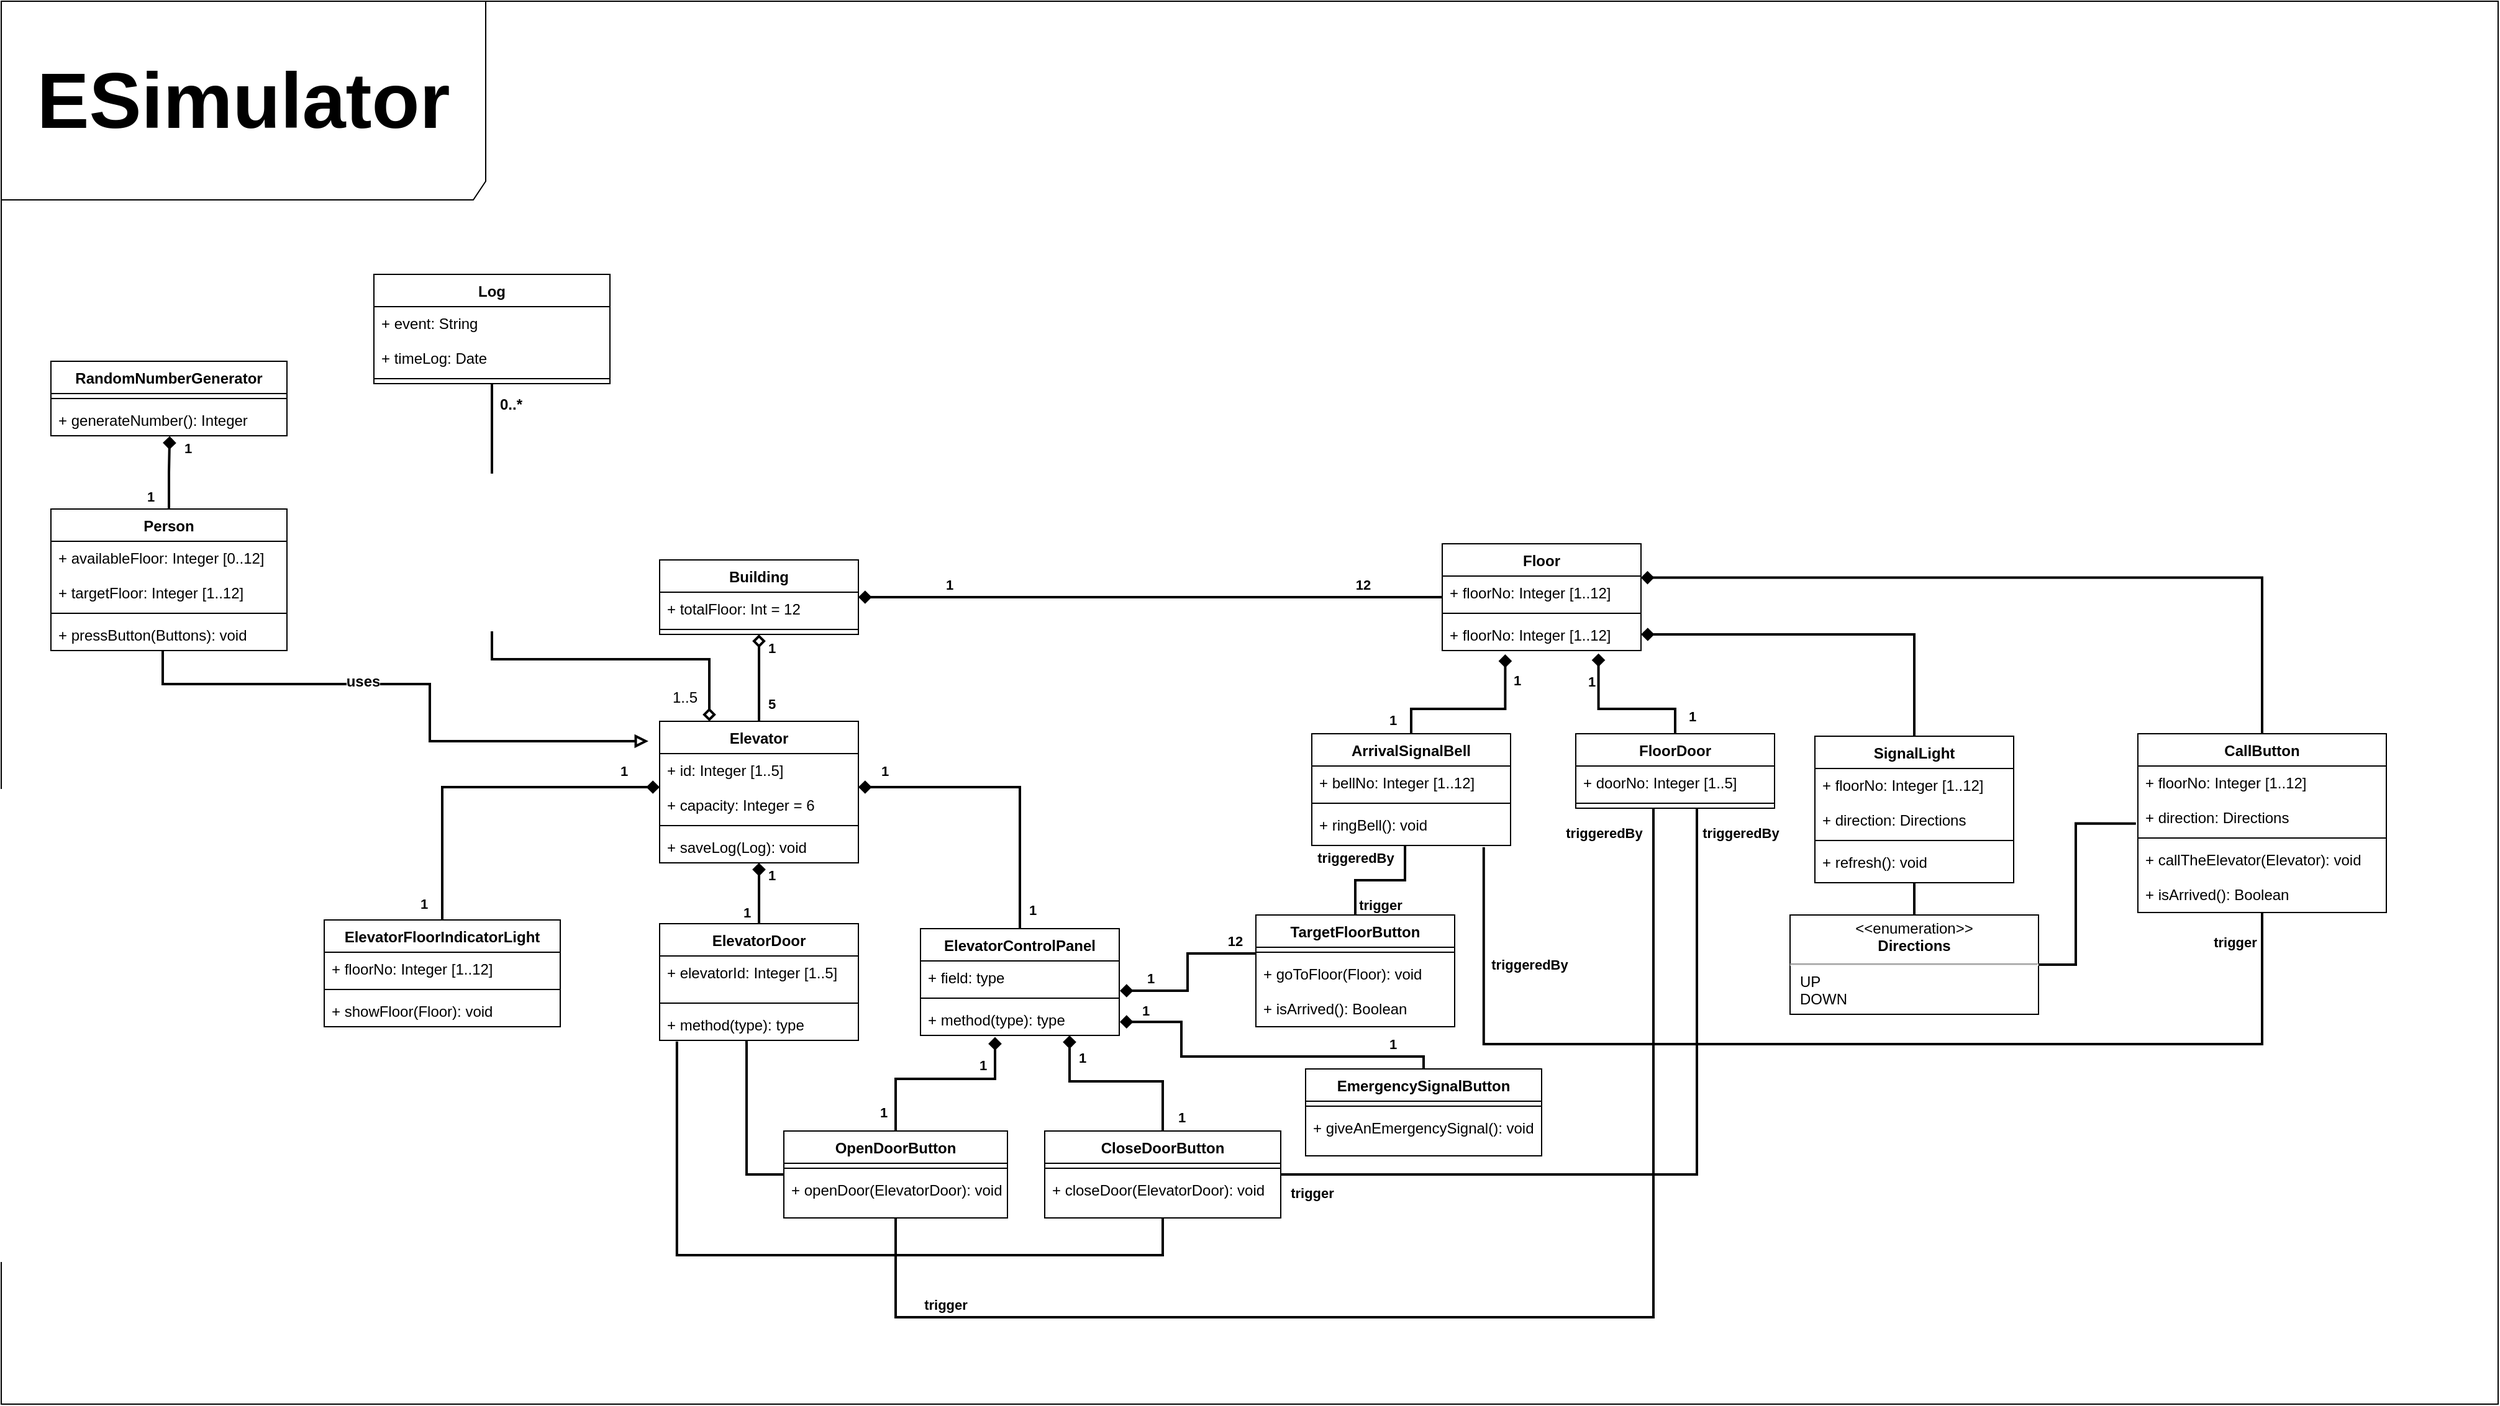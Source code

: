 <mxfile version="14.7.6" type="device"><diagram id="Pp1e8Y-KE7WHELLfjrWT" name="Page-1"><mxGraphModel dx="4062" dy="2190" grid="1" gridSize="10" guides="1" tooltips="1" connect="1" arrows="1" fold="1" page="1" pageScale="1" pageWidth="1169" pageHeight="827" math="0" shadow="0"><root><mxCell id="0"/><mxCell id="1" parent="0"/><mxCell id="c_FdvwQVjgqa4oa_PtlZ-136" value="&lt;font size=&quot;1&quot;&gt;&lt;b style=&quot;font-size: 63px&quot;&gt;ESimulator&lt;/b&gt;&lt;/font&gt;" style="shape=umlFrame;whiteSpace=wrap;html=1;width=390;height=160;" vertex="1" parent="1"><mxGeometry x="-160" y="-290" width="2010" height="1130" as="geometry"/></mxCell><mxCell id="c_FdvwQVjgqa4oa_PtlZ-9" value="Building" style="swimlane;fontStyle=1;align=center;verticalAlign=top;childLayout=stackLayout;horizontal=1;startSize=26;horizontalStack=0;resizeParent=1;resizeParentMax=0;resizeLast=0;collapsible=1;marginBottom=0;" vertex="1" parent="1"><mxGeometry x="370" y="160" width="160" height="60" as="geometry"/></mxCell><mxCell id="c_FdvwQVjgqa4oa_PtlZ-10" value="+ totalFloor: Int = 12" style="text;strokeColor=none;fillColor=none;align=left;verticalAlign=top;spacingLeft=4;spacingRight=4;overflow=hidden;rotatable=0;points=[[0,0.5],[1,0.5]];portConstraint=eastwest;" vertex="1" parent="c_FdvwQVjgqa4oa_PtlZ-9"><mxGeometry y="26" width="160" height="26" as="geometry"/></mxCell><mxCell id="c_FdvwQVjgqa4oa_PtlZ-11" value="" style="line;strokeWidth=1;fillColor=none;align=left;verticalAlign=middle;spacingTop=-1;spacingLeft=3;spacingRight=3;rotatable=0;labelPosition=right;points=[];portConstraint=eastwest;" vertex="1" parent="c_FdvwQVjgqa4oa_PtlZ-9"><mxGeometry y="52" width="160" height="8" as="geometry"/></mxCell><mxCell id="c_FdvwQVjgqa4oa_PtlZ-17" style="edgeStyle=orthogonalEdgeStyle;rounded=0;orthogonalLoop=1;jettySize=auto;html=1;entryX=0.5;entryY=1;entryDx=0;entryDy=0;endArrow=diamond;endFill=0;strokeWidth=2;" edge="1" parent="1" source="c_FdvwQVjgqa4oa_PtlZ-13" target="c_FdvwQVjgqa4oa_PtlZ-9"><mxGeometry relative="1" as="geometry"/></mxCell><mxCell id="c_FdvwQVjgqa4oa_PtlZ-18" value="&lt;b&gt;1&lt;/b&gt;" style="edgeLabel;html=1;align=center;verticalAlign=middle;resizable=0;points=[];" vertex="1" connectable="0" parent="c_FdvwQVjgqa4oa_PtlZ-17"><mxGeometry x="0.698" relative="1" as="geometry"><mxPoint x="10" as="offset"/></mxGeometry></mxCell><mxCell id="c_FdvwQVjgqa4oa_PtlZ-19" value="&lt;b&gt;5&lt;/b&gt;" style="edgeLabel;html=1;align=center;verticalAlign=middle;resizable=0;points=[];" vertex="1" connectable="0" parent="c_FdvwQVjgqa4oa_PtlZ-17"><mxGeometry x="-0.603" relative="1" as="geometry"><mxPoint x="10" as="offset"/></mxGeometry></mxCell><mxCell id="c_FdvwQVjgqa4oa_PtlZ-13" value="Elevator" style="swimlane;fontStyle=1;align=center;verticalAlign=top;childLayout=stackLayout;horizontal=1;startSize=26;horizontalStack=0;resizeParent=1;resizeParentMax=0;resizeLast=0;collapsible=1;marginBottom=0;" vertex="1" parent="1"><mxGeometry x="370" y="290" width="160" height="114" as="geometry"/></mxCell><mxCell id="c_FdvwQVjgqa4oa_PtlZ-14" value="+ id: Integer [1..5]&#10;&#10;+ capacity: Integer = 6" style="text;strokeColor=none;fillColor=none;align=left;verticalAlign=top;spacingLeft=4;spacingRight=4;overflow=hidden;rotatable=0;points=[[0,0.5],[1,0.5]];portConstraint=eastwest;" vertex="1" parent="c_FdvwQVjgqa4oa_PtlZ-13"><mxGeometry y="26" width="160" height="54" as="geometry"/></mxCell><mxCell id="c_FdvwQVjgqa4oa_PtlZ-15" value="" style="line;strokeWidth=1;fillColor=none;align=left;verticalAlign=middle;spacingTop=-1;spacingLeft=3;spacingRight=3;rotatable=0;labelPosition=right;points=[];portConstraint=eastwest;" vertex="1" parent="c_FdvwQVjgqa4oa_PtlZ-13"><mxGeometry y="80" width="160" height="8" as="geometry"/></mxCell><mxCell id="c_FdvwQVjgqa4oa_PtlZ-16" value="+ saveLog(Log): void" style="text;strokeColor=none;fillColor=none;align=left;verticalAlign=top;spacingLeft=4;spacingRight=4;overflow=hidden;rotatable=0;points=[[0,0.5],[1,0.5]];portConstraint=eastwest;" vertex="1" parent="c_FdvwQVjgqa4oa_PtlZ-13"><mxGeometry y="88" width="160" height="26" as="geometry"/></mxCell><mxCell id="c_FdvwQVjgqa4oa_PtlZ-56" style="edgeStyle=orthogonalEdgeStyle;rounded=0;orthogonalLoop=1;jettySize=auto;html=1;entryX=0;entryY=0.5;entryDx=0;entryDy=0;endArrow=diamond;endFill=1;strokeWidth=2;" edge="1" parent="1" source="c_FdvwQVjgqa4oa_PtlZ-20" target="c_FdvwQVjgqa4oa_PtlZ-14"><mxGeometry relative="1" as="geometry"/></mxCell><mxCell id="c_FdvwQVjgqa4oa_PtlZ-65" value="&lt;b&gt;1&lt;/b&gt;" style="edgeLabel;html=1;align=center;verticalAlign=middle;resizable=0;points=[];" vertex="1" connectable="0" parent="c_FdvwQVjgqa4oa_PtlZ-56"><mxGeometry x="0.793" y="-1" relative="1" as="geometry"><mxPoint y="-14" as="offset"/></mxGeometry></mxCell><mxCell id="c_FdvwQVjgqa4oa_PtlZ-69" value="&lt;b&gt;1&lt;/b&gt;" style="edgeLabel;html=1;align=center;verticalAlign=middle;resizable=0;points=[];" vertex="1" connectable="0" parent="c_FdvwQVjgqa4oa_PtlZ-56"><mxGeometry x="-0.907" y="1" relative="1" as="geometry"><mxPoint x="-14" as="offset"/></mxGeometry></mxCell><mxCell id="c_FdvwQVjgqa4oa_PtlZ-20" value="ElevatorFloorIndicatorLight" style="swimlane;fontStyle=1;align=center;verticalAlign=top;childLayout=stackLayout;horizontal=1;startSize=26;horizontalStack=0;resizeParent=1;resizeParentMax=0;resizeLast=0;collapsible=1;marginBottom=0;" vertex="1" parent="1"><mxGeometry x="100" y="450" width="190" height="86" as="geometry"/></mxCell><mxCell id="c_FdvwQVjgqa4oa_PtlZ-21" value="+ floorNo: Integer [1..12]" style="text;strokeColor=none;fillColor=none;align=left;verticalAlign=top;spacingLeft=4;spacingRight=4;overflow=hidden;rotatable=0;points=[[0,0.5],[1,0.5]];portConstraint=eastwest;" vertex="1" parent="c_FdvwQVjgqa4oa_PtlZ-20"><mxGeometry y="26" width="190" height="26" as="geometry"/></mxCell><mxCell id="c_FdvwQVjgqa4oa_PtlZ-22" value="" style="line;strokeWidth=1;fillColor=none;align=left;verticalAlign=middle;spacingTop=-1;spacingLeft=3;spacingRight=3;rotatable=0;labelPosition=right;points=[];portConstraint=eastwest;" vertex="1" parent="c_FdvwQVjgqa4oa_PtlZ-20"><mxGeometry y="52" width="190" height="8" as="geometry"/></mxCell><mxCell id="c_FdvwQVjgqa4oa_PtlZ-23" value="+ showFloor(Floor): void" style="text;strokeColor=none;fillColor=none;align=left;verticalAlign=top;spacingLeft=4;spacingRight=4;overflow=hidden;rotatable=0;points=[[0,0.5],[1,0.5]];portConstraint=eastwest;" vertex="1" parent="c_FdvwQVjgqa4oa_PtlZ-20"><mxGeometry y="60" width="190" height="26" as="geometry"/></mxCell><mxCell id="c_FdvwQVjgqa4oa_PtlZ-54" style="edgeStyle=orthogonalEdgeStyle;rounded=0;orthogonalLoop=1;jettySize=auto;html=1;entryX=0.5;entryY=1;entryDx=0;entryDy=0;endArrow=diamond;endFill=1;strokeWidth=2;" edge="1" parent="1" source="c_FdvwQVjgqa4oa_PtlZ-24" target="c_FdvwQVjgqa4oa_PtlZ-13"><mxGeometry relative="1" as="geometry"/></mxCell><mxCell id="c_FdvwQVjgqa4oa_PtlZ-66" value="&lt;b&gt;1&lt;/b&gt;" style="edgeLabel;html=1;align=center;verticalAlign=middle;resizable=0;points=[];" vertex="1" connectable="0" parent="c_FdvwQVjgqa4oa_PtlZ-54"><mxGeometry x="0.24" y="1" relative="1" as="geometry"><mxPoint x="11" y="-9" as="offset"/></mxGeometry></mxCell><mxCell id="c_FdvwQVjgqa4oa_PtlZ-68" value="&lt;b&gt;1&lt;/b&gt;" style="edgeLabel;html=1;align=center;verticalAlign=middle;resizable=0;points=[];" vertex="1" connectable="0" parent="c_FdvwQVjgqa4oa_PtlZ-54"><mxGeometry x="-0.635" y="1" relative="1" as="geometry"><mxPoint x="-9" as="offset"/></mxGeometry></mxCell><mxCell id="c_FdvwQVjgqa4oa_PtlZ-24" value="ElevatorDoor" style="swimlane;fontStyle=1;align=center;verticalAlign=top;childLayout=stackLayout;horizontal=1;startSize=26;horizontalStack=0;resizeParent=1;resizeParentMax=0;resizeLast=0;collapsible=1;marginBottom=0;" vertex="1" parent="1"><mxGeometry x="370" y="453" width="160" height="94" as="geometry"/></mxCell><mxCell id="c_FdvwQVjgqa4oa_PtlZ-25" value="+ elevatorId: Integer [1..5]" style="text;strokeColor=none;fillColor=none;align=left;verticalAlign=top;spacingLeft=4;spacingRight=4;overflow=hidden;rotatable=0;points=[[0,0.5],[1,0.5]];portConstraint=eastwest;" vertex="1" parent="c_FdvwQVjgqa4oa_PtlZ-24"><mxGeometry y="26" width="160" height="34" as="geometry"/></mxCell><mxCell id="c_FdvwQVjgqa4oa_PtlZ-26" value="" style="line;strokeWidth=1;fillColor=none;align=left;verticalAlign=middle;spacingTop=-1;spacingLeft=3;spacingRight=3;rotatable=0;labelPosition=right;points=[];portConstraint=eastwest;" vertex="1" parent="c_FdvwQVjgqa4oa_PtlZ-24"><mxGeometry y="60" width="160" height="8" as="geometry"/></mxCell><mxCell id="c_FdvwQVjgqa4oa_PtlZ-27" value="+ method(type): type" style="text;strokeColor=none;fillColor=none;align=left;verticalAlign=top;spacingLeft=4;spacingRight=4;overflow=hidden;rotatable=0;points=[[0,0.5],[1,0.5]];portConstraint=eastwest;" vertex="1" parent="c_FdvwQVjgqa4oa_PtlZ-24"><mxGeometry y="68" width="160" height="26" as="geometry"/></mxCell><mxCell id="c_FdvwQVjgqa4oa_PtlZ-55" style="edgeStyle=orthogonalEdgeStyle;rounded=0;orthogonalLoop=1;jettySize=auto;html=1;entryX=1;entryY=0.5;entryDx=0;entryDy=0;endArrow=diamond;endFill=1;strokeWidth=2;" edge="1" parent="1" source="c_FdvwQVjgqa4oa_PtlZ-28" target="c_FdvwQVjgqa4oa_PtlZ-14"><mxGeometry relative="1" as="geometry"/></mxCell><mxCell id="c_FdvwQVjgqa4oa_PtlZ-64" value="&lt;b&gt;1&lt;/b&gt;" style="edgeLabel;html=1;align=center;verticalAlign=middle;resizable=0;points=[];" vertex="1" connectable="0" parent="c_FdvwQVjgqa4oa_PtlZ-55"><mxGeometry x="0.759" y="-1" relative="1" as="geometry"><mxPoint x="-9" y="-12" as="offset"/></mxGeometry></mxCell><mxCell id="c_FdvwQVjgqa4oa_PtlZ-67" value="&lt;b&gt;1&lt;/b&gt;" style="edgeLabel;html=1;align=center;verticalAlign=middle;resizable=0;points=[];" vertex="1" connectable="0" parent="c_FdvwQVjgqa4oa_PtlZ-55"><mxGeometry x="-0.876" y="-2" relative="1" as="geometry"><mxPoint x="8" as="offset"/></mxGeometry></mxCell><mxCell id="c_FdvwQVjgqa4oa_PtlZ-28" value="ElevatorControlPanel" style="swimlane;fontStyle=1;align=center;verticalAlign=top;childLayout=stackLayout;horizontal=1;startSize=26;horizontalStack=0;resizeParent=1;resizeParentMax=0;resizeLast=0;collapsible=1;marginBottom=0;" vertex="1" parent="1"><mxGeometry x="580" y="457" width="160" height="86" as="geometry"/></mxCell><mxCell id="c_FdvwQVjgqa4oa_PtlZ-29" value="+ field: type" style="text;strokeColor=none;fillColor=none;align=left;verticalAlign=top;spacingLeft=4;spacingRight=4;overflow=hidden;rotatable=0;points=[[0,0.5],[1,0.5]];portConstraint=eastwest;" vertex="1" parent="c_FdvwQVjgqa4oa_PtlZ-28"><mxGeometry y="26" width="160" height="26" as="geometry"/></mxCell><mxCell id="c_FdvwQVjgqa4oa_PtlZ-30" value="" style="line;strokeWidth=1;fillColor=none;align=left;verticalAlign=middle;spacingTop=-1;spacingLeft=3;spacingRight=3;rotatable=0;labelPosition=right;points=[];portConstraint=eastwest;" vertex="1" parent="c_FdvwQVjgqa4oa_PtlZ-28"><mxGeometry y="52" width="160" height="8" as="geometry"/></mxCell><mxCell id="c_FdvwQVjgqa4oa_PtlZ-31" value="+ method(type): type" style="text;strokeColor=none;fillColor=none;align=left;verticalAlign=top;spacingLeft=4;spacingRight=4;overflow=hidden;rotatable=0;points=[[0,0.5],[1,0.5]];portConstraint=eastwest;" vertex="1" parent="c_FdvwQVjgqa4oa_PtlZ-28"><mxGeometry y="60" width="160" height="26" as="geometry"/></mxCell><mxCell id="c_FdvwQVjgqa4oa_PtlZ-36" style="edgeStyle=orthogonalEdgeStyle;rounded=0;orthogonalLoop=1;jettySize=auto;html=1;entryX=1.003;entryY=0.924;entryDx=0;entryDy=0;entryPerimeter=0;endArrow=diamond;endFill=1;strokeWidth=2;exitX=-0.001;exitY=0.62;exitDx=0;exitDy=0;exitPerimeter=0;" edge="1" parent="1" source="c_FdvwQVjgqa4oa_PtlZ-34" target="c_FdvwQVjgqa4oa_PtlZ-29"><mxGeometry relative="1" as="geometry"/></mxCell><mxCell id="c_FdvwQVjgqa4oa_PtlZ-37" value="&lt;span&gt;1&lt;/span&gt;" style="edgeLabel;html=1;align=center;verticalAlign=middle;resizable=0;points=[];fontStyle=1" vertex="1" connectable="0" parent="c_FdvwQVjgqa4oa_PtlZ-36"><mxGeometry x="0.635" y="-1" relative="1" as="geometry"><mxPoint x="-1" y="-9" as="offset"/></mxGeometry></mxCell><mxCell id="c_FdvwQVjgqa4oa_PtlZ-38" value="12" style="edgeLabel;html=1;align=center;verticalAlign=middle;resizable=0;points=[];fontStyle=1" vertex="1" connectable="0" parent="c_FdvwQVjgqa4oa_PtlZ-36"><mxGeometry x="-0.602" relative="1" as="geometry"><mxPoint x="10" y="-10" as="offset"/></mxGeometry></mxCell><mxCell id="c_FdvwQVjgqa4oa_PtlZ-102" style="edgeStyle=orthogonalEdgeStyle;rounded=0;orthogonalLoop=1;jettySize=auto;html=1;entryX=0.469;entryY=1.012;entryDx=0;entryDy=0;entryPerimeter=0;endArrow=none;endFill=0;strokeWidth=2;" edge="1" parent="1" source="c_FdvwQVjgqa4oa_PtlZ-32" target="c_FdvwQVjgqa4oa_PtlZ-82"><mxGeometry relative="1" as="geometry"><Array as="points"><mxPoint x="930" y="418"/><mxPoint x="970" y="418"/></Array></mxGeometry></mxCell><mxCell id="c_FdvwQVjgqa4oa_PtlZ-103" value="&lt;b&gt;trigger&lt;/b&gt;" style="edgeLabel;html=1;align=center;verticalAlign=middle;resizable=0;points=[];" vertex="1" connectable="0" parent="c_FdvwQVjgqa4oa_PtlZ-102"><mxGeometry x="-0.82" y="1" relative="1" as="geometry"><mxPoint x="21" as="offset"/></mxGeometry></mxCell><mxCell id="c_FdvwQVjgqa4oa_PtlZ-104" value="&lt;b&gt;triggeredBy&lt;/b&gt;" style="edgeLabel;html=1;align=center;verticalAlign=middle;resizable=0;points=[];" vertex="1" connectable="0" parent="c_FdvwQVjgqa4oa_PtlZ-102"><mxGeometry x="0.671" relative="1" as="geometry"><mxPoint x="-40" y="-6" as="offset"/></mxGeometry></mxCell><mxCell id="c_FdvwQVjgqa4oa_PtlZ-32" value="TargetFloorButton" style="swimlane;fontStyle=1;align=center;verticalAlign=top;childLayout=stackLayout;horizontal=1;startSize=26;horizontalStack=0;resizeParent=1;resizeParentMax=0;resizeLast=0;collapsible=1;marginBottom=0;" vertex="1" parent="1"><mxGeometry x="850" y="446" width="160" height="90" as="geometry"/></mxCell><mxCell id="c_FdvwQVjgqa4oa_PtlZ-34" value="" style="line;strokeWidth=1;fillColor=none;align=left;verticalAlign=middle;spacingTop=-1;spacingLeft=3;spacingRight=3;rotatable=0;labelPosition=right;points=[];portConstraint=eastwest;" vertex="1" parent="c_FdvwQVjgqa4oa_PtlZ-32"><mxGeometry y="26" width="160" height="8" as="geometry"/></mxCell><mxCell id="c_FdvwQVjgqa4oa_PtlZ-35" value="+ goToFloor(Floor): void&#10;&#10;+ isArrived(): Boolean" style="text;strokeColor=none;fillColor=none;align=left;verticalAlign=top;spacingLeft=4;spacingRight=4;overflow=hidden;rotatable=0;points=[[0,0.5],[1,0.5]];portConstraint=eastwest;" vertex="1" parent="c_FdvwQVjgqa4oa_PtlZ-32"><mxGeometry y="34" width="160" height="56" as="geometry"/></mxCell><mxCell id="c_FdvwQVjgqa4oa_PtlZ-42" style="edgeStyle=orthogonalEdgeStyle;rounded=0;orthogonalLoop=1;jettySize=auto;html=1;entryX=1;entryY=0.154;entryDx=0;entryDy=0;entryPerimeter=0;endArrow=diamond;endFill=1;strokeWidth=2;" edge="1" parent="1" source="c_FdvwQVjgqa4oa_PtlZ-39" target="c_FdvwQVjgqa4oa_PtlZ-10"><mxGeometry relative="1" as="geometry"/></mxCell><mxCell id="c_FdvwQVjgqa4oa_PtlZ-43" value="&lt;b&gt;1&lt;/b&gt;" style="edgeLabel;html=1;align=center;verticalAlign=middle;resizable=0;points=[];" vertex="1" connectable="0" parent="c_FdvwQVjgqa4oa_PtlZ-42"><mxGeometry x="0.691" relative="1" as="geometry"><mxPoint y="-10" as="offset"/></mxGeometry></mxCell><mxCell id="c_FdvwQVjgqa4oa_PtlZ-44" value="&lt;b&gt;12&lt;/b&gt;" style="edgeLabel;html=1;align=center;verticalAlign=middle;resizable=0;points=[];" vertex="1" connectable="0" parent="c_FdvwQVjgqa4oa_PtlZ-42"><mxGeometry x="-0.727" relative="1" as="geometry"><mxPoint y="-10" as="offset"/></mxGeometry></mxCell><mxCell id="c_FdvwQVjgqa4oa_PtlZ-39" value="Floor" style="swimlane;fontStyle=1;align=center;verticalAlign=top;childLayout=stackLayout;horizontal=1;startSize=26;horizontalStack=0;resizeParent=1;resizeParentMax=0;resizeLast=0;collapsible=1;marginBottom=0;" vertex="1" parent="1"><mxGeometry x="1000" y="147" width="160" height="86" as="geometry"/></mxCell><mxCell id="c_FdvwQVjgqa4oa_PtlZ-40" value="+ floorNo: Integer [1..12]" style="text;strokeColor=none;fillColor=none;align=left;verticalAlign=top;spacingLeft=4;spacingRight=4;overflow=hidden;rotatable=0;points=[[0,0.5],[1,0.5]];portConstraint=eastwest;" vertex="1" parent="c_FdvwQVjgqa4oa_PtlZ-39"><mxGeometry y="26" width="160" height="26" as="geometry"/></mxCell><mxCell id="c_FdvwQVjgqa4oa_PtlZ-41" value="" style="line;strokeWidth=1;fillColor=none;align=left;verticalAlign=middle;spacingTop=-1;spacingLeft=3;spacingRight=3;rotatable=0;labelPosition=right;points=[];portConstraint=eastwest;" vertex="1" parent="c_FdvwQVjgqa4oa_PtlZ-39"><mxGeometry y="52" width="160" height="8" as="geometry"/></mxCell><mxCell id="c_FdvwQVjgqa4oa_PtlZ-88" value="+ floorNo: Integer [1..12]" style="text;strokeColor=none;fillColor=none;align=left;verticalAlign=top;spacingLeft=4;spacingRight=4;overflow=hidden;rotatable=0;points=[[0,0.5],[1,0.5]];portConstraint=eastwest;" vertex="1" parent="c_FdvwQVjgqa4oa_PtlZ-39"><mxGeometry y="60" width="160" height="26" as="geometry"/></mxCell><mxCell id="c_FdvwQVjgqa4oa_PtlZ-53" style="edgeStyle=orthogonalEdgeStyle;rounded=0;orthogonalLoop=1;jettySize=auto;html=1;entryX=0.377;entryY=1.051;entryDx=0;entryDy=0;entryPerimeter=0;endArrow=diamond;endFill=1;strokeWidth=2;" edge="1" parent="1" source="c_FdvwQVjgqa4oa_PtlZ-45" target="c_FdvwQVjgqa4oa_PtlZ-31"><mxGeometry relative="1" as="geometry"><Array as="points"><mxPoint x="560" y="578"/><mxPoint x="640" y="578"/><mxPoint x="640" y="544"/></Array></mxGeometry></mxCell><mxCell id="c_FdvwQVjgqa4oa_PtlZ-61" value="&lt;b&gt;1&lt;/b&gt;" style="edgeLabel;html=1;align=center;verticalAlign=middle;resizable=0;points=[];" vertex="1" connectable="0" parent="c_FdvwQVjgqa4oa_PtlZ-53"><mxGeometry x="0.703" relative="1" as="geometry"><mxPoint x="-10" as="offset"/></mxGeometry></mxCell><mxCell id="c_FdvwQVjgqa4oa_PtlZ-62" value="&lt;b&gt;1&lt;/b&gt;" style="edgeLabel;html=1;align=center;verticalAlign=middle;resizable=0;points=[];" vertex="1" connectable="0" parent="c_FdvwQVjgqa4oa_PtlZ-53"><mxGeometry x="-0.805" relative="1" as="geometry"><mxPoint x="-10" as="offset"/></mxGeometry></mxCell><mxCell id="c_FdvwQVjgqa4oa_PtlZ-57" style="edgeStyle=orthogonalEdgeStyle;rounded=0;orthogonalLoop=1;jettySize=auto;html=1;endArrow=none;endFill=0;strokeWidth=2;entryX=0.437;entryY=0.988;entryDx=0;entryDy=0;entryPerimeter=0;" edge="1" parent="1" source="c_FdvwQVjgqa4oa_PtlZ-45" target="c_FdvwQVjgqa4oa_PtlZ-27"><mxGeometry relative="1" as="geometry"><mxPoint x="441" y="550" as="targetPoint"/><Array as="points"><mxPoint x="440" y="655"/><mxPoint x="440" y="550"/><mxPoint x="440" y="550"/></Array></mxGeometry></mxCell><mxCell id="c_FdvwQVjgqa4oa_PtlZ-118" style="edgeStyle=orthogonalEdgeStyle;rounded=0;orthogonalLoop=1;jettySize=auto;html=1;startArrow=none;startFill=0;endArrow=none;endFill=0;strokeWidth=2;" edge="1" parent="1" source="c_FdvwQVjgqa4oa_PtlZ-45"><mxGeometry relative="1" as="geometry"><mxPoint x="1170" y="360" as="targetPoint"/><Array as="points"><mxPoint x="560" y="770"/><mxPoint x="1170" y="770"/><mxPoint x="1170" y="391"/></Array></mxGeometry></mxCell><mxCell id="c_FdvwQVjgqa4oa_PtlZ-45" value="OpenDoorButton" style="swimlane;fontStyle=1;align=center;verticalAlign=top;childLayout=stackLayout;horizontal=1;startSize=26;horizontalStack=0;resizeParent=1;resizeParentMax=0;resizeLast=0;collapsible=1;marginBottom=0;" vertex="1" parent="1"><mxGeometry x="470" y="620" width="180" height="70" as="geometry"/></mxCell><mxCell id="c_FdvwQVjgqa4oa_PtlZ-47" value="" style="line;strokeWidth=1;fillColor=none;align=left;verticalAlign=middle;spacingTop=-1;spacingLeft=3;spacingRight=3;rotatable=0;labelPosition=right;points=[];portConstraint=eastwest;" vertex="1" parent="c_FdvwQVjgqa4oa_PtlZ-45"><mxGeometry y="26" width="180" height="8" as="geometry"/></mxCell><mxCell id="c_FdvwQVjgqa4oa_PtlZ-48" value="+ openDoor(ElevatorDoor): void" style="text;strokeColor=none;fillColor=none;align=left;verticalAlign=top;spacingLeft=4;spacingRight=4;overflow=hidden;rotatable=0;points=[[0,0.5],[1,0.5]];portConstraint=eastwest;" vertex="1" parent="c_FdvwQVjgqa4oa_PtlZ-45"><mxGeometry y="34" width="180" height="36" as="geometry"/></mxCell><mxCell id="c_FdvwQVjgqa4oa_PtlZ-52" style="edgeStyle=orthogonalEdgeStyle;rounded=0;orthogonalLoop=1;jettySize=auto;html=1;entryX=0.75;entryY=1;entryDx=0;entryDy=0;endArrow=diamond;endFill=1;strokeWidth=2;exitX=0.5;exitY=0;exitDx=0;exitDy=0;" edge="1" parent="1" source="c_FdvwQVjgqa4oa_PtlZ-49" target="c_FdvwQVjgqa4oa_PtlZ-28"><mxGeometry relative="1" as="geometry"><Array as="points"><mxPoint x="775" y="580"/><mxPoint x="700" y="580"/></Array></mxGeometry></mxCell><mxCell id="c_FdvwQVjgqa4oa_PtlZ-59" value="&lt;b&gt;1&lt;/b&gt;" style="edgeLabel;html=1;align=center;verticalAlign=middle;resizable=0;points=[];" vertex="1" connectable="0" parent="c_FdvwQVjgqa4oa_PtlZ-52"><mxGeometry x="0.824" y="1" relative="1" as="geometry"><mxPoint x="11" y="4" as="offset"/></mxGeometry></mxCell><mxCell id="c_FdvwQVjgqa4oa_PtlZ-63" value="&lt;b&gt;1&lt;/b&gt;" style="edgeLabel;html=1;align=center;verticalAlign=middle;resizable=0;points=[];" vertex="1" connectable="0" parent="c_FdvwQVjgqa4oa_PtlZ-52"><mxGeometry x="-0.858" relative="1" as="geometry"><mxPoint x="15" as="offset"/></mxGeometry></mxCell><mxCell id="c_FdvwQVjgqa4oa_PtlZ-58" style="edgeStyle=orthogonalEdgeStyle;rounded=0;orthogonalLoop=1;jettySize=auto;html=1;endArrow=none;endFill=0;strokeWidth=2;entryX=0.087;entryY=1.035;entryDx=0;entryDy=0;entryPerimeter=0;" edge="1" parent="1" source="c_FdvwQVjgqa4oa_PtlZ-49" target="c_FdvwQVjgqa4oa_PtlZ-27"><mxGeometry relative="1" as="geometry"><mxPoint x="384" y="560" as="targetPoint"/><Array as="points"><mxPoint x="775" y="720"/><mxPoint x="384" y="720"/></Array></mxGeometry></mxCell><mxCell id="c_FdvwQVjgqa4oa_PtlZ-117" style="edgeStyle=orthogonalEdgeStyle;rounded=0;orthogonalLoop=1;jettySize=auto;html=1;startArrow=none;startFill=0;endArrow=none;endFill=0;strokeWidth=2;" edge="1" parent="1" source="c_FdvwQVjgqa4oa_PtlZ-49"><mxGeometry relative="1" as="geometry"><mxPoint x="1205" y="360" as="targetPoint"/><Array as="points"><mxPoint x="1205" y="655"/></Array></mxGeometry></mxCell><mxCell id="c_FdvwQVjgqa4oa_PtlZ-49" value="CloseDoorButton" style="swimlane;fontStyle=1;align=center;verticalAlign=top;childLayout=stackLayout;horizontal=1;startSize=26;horizontalStack=0;resizeParent=1;resizeParentMax=0;resizeLast=0;collapsible=1;marginBottom=0;" vertex="1" parent="1"><mxGeometry x="680" y="620" width="190" height="70" as="geometry"/></mxCell><mxCell id="c_FdvwQVjgqa4oa_PtlZ-50" value="" style="line;strokeWidth=1;fillColor=none;align=left;verticalAlign=middle;spacingTop=-1;spacingLeft=3;spacingRight=3;rotatable=0;labelPosition=right;points=[];portConstraint=eastwest;" vertex="1" parent="c_FdvwQVjgqa4oa_PtlZ-49"><mxGeometry y="26" width="190" height="8" as="geometry"/></mxCell><mxCell id="c_FdvwQVjgqa4oa_PtlZ-51" value="+ closeDoor(ElevatorDoor): void" style="text;strokeColor=none;fillColor=none;align=left;verticalAlign=top;spacingLeft=4;spacingRight=4;overflow=hidden;rotatable=0;points=[[0,0.5],[1,0.5]];portConstraint=eastwest;" vertex="1" parent="c_FdvwQVjgqa4oa_PtlZ-49"><mxGeometry y="34" width="190" height="36" as="geometry"/></mxCell><mxCell id="c_FdvwQVjgqa4oa_PtlZ-73" style="edgeStyle=orthogonalEdgeStyle;rounded=0;orthogonalLoop=1;jettySize=auto;html=1;endArrow=diamond;endFill=1;strokeWidth=2;entryX=1.003;entryY=0.58;entryDx=0;entryDy=0;entryPerimeter=0;" edge="1" parent="1" source="c_FdvwQVjgqa4oa_PtlZ-70" target="c_FdvwQVjgqa4oa_PtlZ-31"><mxGeometry relative="1" as="geometry"><mxPoint x="742" y="521" as="targetPoint"/><Array as="points"><mxPoint x="985" y="560"/><mxPoint x="790" y="560"/><mxPoint x="790" y="532"/></Array></mxGeometry></mxCell><mxCell id="c_FdvwQVjgqa4oa_PtlZ-74" value="&lt;b&gt;1&lt;/b&gt;" style="edgeLabel;html=1;align=center;verticalAlign=middle;resizable=0;points=[];" vertex="1" connectable="0" parent="c_FdvwQVjgqa4oa_PtlZ-73"><mxGeometry x="0.856" y="-1" relative="1" as="geometry"><mxPoint y="-8" as="offset"/></mxGeometry></mxCell><mxCell id="c_FdvwQVjgqa4oa_PtlZ-75" value="&lt;b&gt;1&lt;/b&gt;" style="edgeLabel;html=1;align=center;verticalAlign=middle;resizable=0;points=[];" vertex="1" connectable="0" parent="c_FdvwQVjgqa4oa_PtlZ-73"><mxGeometry x="-0.898" y="1" relative="1" as="geometry"><mxPoint x="-21" y="-11" as="offset"/></mxGeometry></mxCell><mxCell id="c_FdvwQVjgqa4oa_PtlZ-70" value="EmergencySignalButton" style="swimlane;fontStyle=1;align=center;verticalAlign=top;childLayout=stackLayout;horizontal=1;startSize=26;horizontalStack=0;resizeParent=1;resizeParentMax=0;resizeLast=0;collapsible=1;marginBottom=0;" vertex="1" parent="1"><mxGeometry x="890" y="570" width="190" height="70" as="geometry"/></mxCell><mxCell id="c_FdvwQVjgqa4oa_PtlZ-71" value="" style="line;strokeWidth=1;fillColor=none;align=left;verticalAlign=middle;spacingTop=-1;spacingLeft=3;spacingRight=3;rotatable=0;labelPosition=right;points=[];portConstraint=eastwest;" vertex="1" parent="c_FdvwQVjgqa4oa_PtlZ-70"><mxGeometry y="26" width="190" height="8" as="geometry"/></mxCell><mxCell id="c_FdvwQVjgqa4oa_PtlZ-72" value="+ giveAnEmergencySignal(): void" style="text;strokeColor=none;fillColor=none;align=left;verticalAlign=top;spacingLeft=4;spacingRight=4;overflow=hidden;rotatable=0;points=[[0,0.5],[1,0.5]];portConstraint=eastwest;" vertex="1" parent="c_FdvwQVjgqa4oa_PtlZ-70"><mxGeometry y="34" width="190" height="36" as="geometry"/></mxCell><mxCell id="c_FdvwQVjgqa4oa_PtlZ-90" style="edgeStyle=orthogonalEdgeStyle;rounded=0;orthogonalLoop=1;jettySize=auto;html=1;entryX=0.317;entryY=1.117;entryDx=0;entryDy=0;entryPerimeter=0;endArrow=diamond;endFill=1;strokeWidth=2;exitX=0.5;exitY=0;exitDx=0;exitDy=0;" edge="1" parent="1" source="c_FdvwQVjgqa4oa_PtlZ-76" target="c_FdvwQVjgqa4oa_PtlZ-88"><mxGeometry relative="1" as="geometry"><Array as="points"><mxPoint x="975" y="280"/><mxPoint x="1051" y="280"/></Array></mxGeometry></mxCell><mxCell id="c_FdvwQVjgqa4oa_PtlZ-93" value="&lt;b&gt;1&lt;/b&gt;" style="edgeLabel;html=1;align=center;verticalAlign=middle;resizable=0;points=[];" vertex="1" connectable="0" parent="c_FdvwQVjgqa4oa_PtlZ-90"><mxGeometry x="0.701" y="-1" relative="1" as="geometry"><mxPoint x="8" as="offset"/></mxGeometry></mxCell><mxCell id="c_FdvwQVjgqa4oa_PtlZ-94" value="&lt;b&gt;1&lt;/b&gt;" style="edgeLabel;html=1;align=center;verticalAlign=middle;resizable=0;points=[];" vertex="1" connectable="0" parent="c_FdvwQVjgqa4oa_PtlZ-90"><mxGeometry x="-0.801" relative="1" as="geometry"><mxPoint x="-15" y="3" as="offset"/></mxGeometry></mxCell><mxCell id="c_FdvwQVjgqa4oa_PtlZ-76" value="ArrivalSignalBell" style="swimlane;fontStyle=1;align=center;verticalAlign=top;childLayout=stackLayout;horizontal=1;startSize=26;horizontalStack=0;resizeParent=1;resizeParentMax=0;resizeLast=0;collapsible=1;marginBottom=0;" vertex="1" parent="1"><mxGeometry x="895" y="300" width="160" height="90" as="geometry"/></mxCell><mxCell id="c_FdvwQVjgqa4oa_PtlZ-77" value="+ bellNo: Integer [1..12]" style="text;strokeColor=none;fillColor=none;align=left;verticalAlign=top;spacingLeft=4;spacingRight=4;overflow=hidden;rotatable=0;points=[[0,0.5],[1,0.5]];portConstraint=eastwest;" vertex="1" parent="c_FdvwQVjgqa4oa_PtlZ-76"><mxGeometry y="26" width="160" height="26" as="geometry"/></mxCell><mxCell id="c_FdvwQVjgqa4oa_PtlZ-78" value="" style="line;strokeWidth=1;fillColor=none;align=left;verticalAlign=middle;spacingTop=-1;spacingLeft=3;spacingRight=3;rotatable=0;labelPosition=right;points=[];portConstraint=eastwest;" vertex="1" parent="c_FdvwQVjgqa4oa_PtlZ-76"><mxGeometry y="52" width="160" height="8" as="geometry"/></mxCell><mxCell id="c_FdvwQVjgqa4oa_PtlZ-82" value="+ ringBell(): void" style="text;strokeColor=none;fillColor=none;align=left;verticalAlign=top;spacingLeft=4;spacingRight=4;overflow=hidden;rotatable=0;points=[[0,0.5],[1,0.5]];portConstraint=eastwest;" vertex="1" parent="c_FdvwQVjgqa4oa_PtlZ-76"><mxGeometry y="60" width="160" height="30" as="geometry"/></mxCell><mxCell id="c_FdvwQVjgqa4oa_PtlZ-89" style="edgeStyle=orthogonalEdgeStyle;rounded=0;orthogonalLoop=1;jettySize=auto;html=1;entryX=0.786;entryY=1.09;entryDx=0;entryDy=0;entryPerimeter=0;endArrow=diamond;endFill=1;strokeWidth=2;exitX=0.5;exitY=0;exitDx=0;exitDy=0;" edge="1" parent="1" source="c_FdvwQVjgqa4oa_PtlZ-83" target="c_FdvwQVjgqa4oa_PtlZ-88"><mxGeometry relative="1" as="geometry"><Array as="points"><mxPoint x="1187" y="280"/><mxPoint x="1126" y="280"/></Array></mxGeometry></mxCell><mxCell id="c_FdvwQVjgqa4oa_PtlZ-91" value="&lt;b&gt;1&lt;/b&gt;" style="edgeLabel;html=1;align=center;verticalAlign=middle;resizable=0;points=[];" vertex="1" connectable="0" parent="c_FdvwQVjgqa4oa_PtlZ-89"><mxGeometry x="0.636" relative="1" as="geometry"><mxPoint x="-6" as="offset"/></mxGeometry></mxCell><mxCell id="c_FdvwQVjgqa4oa_PtlZ-92" value="&lt;b&gt;1&lt;/b&gt;" style="edgeLabel;html=1;align=center;verticalAlign=middle;resizable=0;points=[];" vertex="1" connectable="0" parent="c_FdvwQVjgqa4oa_PtlZ-89"><mxGeometry x="-0.769" y="-1" relative="1" as="geometry"><mxPoint x="12" as="offset"/></mxGeometry></mxCell><mxCell id="c_FdvwQVjgqa4oa_PtlZ-83" value="FloorDoor" style="swimlane;fontStyle=1;align=center;verticalAlign=top;childLayout=stackLayout;horizontal=1;startSize=26;horizontalStack=0;resizeParent=1;resizeParentMax=0;resizeLast=0;collapsible=1;marginBottom=0;" vertex="1" parent="1"><mxGeometry x="1107.5" y="300" width="160" height="60" as="geometry"/></mxCell><mxCell id="c_FdvwQVjgqa4oa_PtlZ-84" value="+ doorNo: Integer [1..5]" style="text;strokeColor=none;fillColor=none;align=left;verticalAlign=top;spacingLeft=4;spacingRight=4;overflow=hidden;rotatable=0;points=[[0,0.5],[1,0.5]];portConstraint=eastwest;" vertex="1" parent="c_FdvwQVjgqa4oa_PtlZ-83"><mxGeometry y="26" width="160" height="26" as="geometry"/></mxCell><mxCell id="c_FdvwQVjgqa4oa_PtlZ-85" value="" style="line;strokeWidth=1;fillColor=none;align=left;verticalAlign=middle;spacingTop=-1;spacingLeft=3;spacingRight=3;rotatable=0;labelPosition=right;points=[];portConstraint=eastwest;" vertex="1" parent="c_FdvwQVjgqa4oa_PtlZ-83"><mxGeometry y="52" width="160" height="8" as="geometry"/></mxCell><mxCell id="c_FdvwQVjgqa4oa_PtlZ-99" style="edgeStyle=orthogonalEdgeStyle;rounded=0;orthogonalLoop=1;jettySize=auto;html=1;endArrow=diamond;endFill=1;strokeWidth=2;" edge="1" parent="1" source="c_FdvwQVjgqa4oa_PtlZ-95"><mxGeometry relative="1" as="geometry"><mxPoint x="1160" y="220" as="targetPoint"/><Array as="points"><mxPoint x="1380" y="220"/></Array></mxGeometry></mxCell><mxCell id="c_FdvwQVjgqa4oa_PtlZ-95" value="SignalLight" style="swimlane;fontStyle=1;align=center;verticalAlign=top;childLayout=stackLayout;horizontal=1;startSize=26;horizontalStack=0;resizeParent=1;resizeParentMax=0;resizeLast=0;collapsible=1;marginBottom=0;" vertex="1" parent="1"><mxGeometry x="1300" y="302" width="160" height="118" as="geometry"/></mxCell><mxCell id="c_FdvwQVjgqa4oa_PtlZ-96" value="+ floorNo: Integer [1..12]&#10;&#10;+ direction: Directions" style="text;strokeColor=none;fillColor=none;align=left;verticalAlign=top;spacingLeft=4;spacingRight=4;overflow=hidden;rotatable=0;points=[[0,0.5],[1,0.5]];portConstraint=eastwest;" vertex="1" parent="c_FdvwQVjgqa4oa_PtlZ-95"><mxGeometry y="26" width="160" height="54" as="geometry"/></mxCell><mxCell id="c_FdvwQVjgqa4oa_PtlZ-97" value="" style="line;strokeWidth=1;fillColor=none;align=left;verticalAlign=middle;spacingTop=-1;spacingLeft=3;spacingRight=3;rotatable=0;labelPosition=right;points=[];portConstraint=eastwest;" vertex="1" parent="c_FdvwQVjgqa4oa_PtlZ-95"><mxGeometry y="80" width="160" height="8" as="geometry"/></mxCell><mxCell id="c_FdvwQVjgqa4oa_PtlZ-98" value="+ refresh(): void" style="text;strokeColor=none;fillColor=none;align=left;verticalAlign=top;spacingLeft=4;spacingRight=4;overflow=hidden;rotatable=0;points=[[0,0.5],[1,0.5]];portConstraint=eastwest;" vertex="1" parent="c_FdvwQVjgqa4oa_PtlZ-95"><mxGeometry y="88" width="160" height="30" as="geometry"/></mxCell><mxCell id="c_FdvwQVjgqa4oa_PtlZ-101" style="edgeStyle=orthogonalEdgeStyle;rounded=0;orthogonalLoop=1;jettySize=auto;html=1;endArrow=none;endFill=0;strokeWidth=2;entryX=0.501;entryY=1.011;entryDx=0;entryDy=0;entryPerimeter=0;exitX=0.5;exitY=0;exitDx=0;exitDy=0;" edge="1" parent="1" source="c_FdvwQVjgqa4oa_PtlZ-100" target="c_FdvwQVjgqa4oa_PtlZ-98"><mxGeometry relative="1" as="geometry"><mxPoint x="1389" y="421" as="targetPoint"/><Array as="points"><mxPoint x="1380" y="420"/></Array></mxGeometry></mxCell><mxCell id="c_FdvwQVjgqa4oa_PtlZ-127" style="edgeStyle=orthogonalEdgeStyle;rounded=0;orthogonalLoop=1;jettySize=auto;html=1;entryX=-0.008;entryY=0.858;entryDx=0;entryDy=0;entryPerimeter=0;startArrow=none;startFill=0;endArrow=none;endFill=0;strokeWidth=2;exitX=1;exitY=0.5;exitDx=0;exitDy=0;" edge="1" parent="1" source="c_FdvwQVjgqa4oa_PtlZ-100" target="c_FdvwQVjgqa4oa_PtlZ-126"><mxGeometry relative="1" as="geometry"><Array as="points"><mxPoint x="1510" y="486"/><mxPoint x="1510" y="372"/></Array></mxGeometry></mxCell><mxCell id="c_FdvwQVjgqa4oa_PtlZ-100" value="&lt;p style=&quot;margin: 0px ; margin-top: 4px ; text-align: center&quot;&gt;&amp;lt;&amp;lt;enumeration&amp;gt;&amp;gt;&lt;br&gt;&lt;b&gt;Directions&lt;/b&gt;&lt;/p&gt;&lt;hr&gt;&lt;p style=&quot;margin: 0px ; margin-left: 8px ; text-align: left&quot;&gt;UP&lt;br&gt;DOWN&lt;/p&gt;" style="shape=rect;html=1;overflow=fill;whiteSpace=wrap;" vertex="1" parent="1"><mxGeometry x="1280" y="446" width="200" height="80" as="geometry"/></mxCell><mxCell id="c_FdvwQVjgqa4oa_PtlZ-119" value="&lt;b&gt;triggeredBy&lt;/b&gt;" style="edgeLabel;html=1;align=center;verticalAlign=middle;resizable=0;points=[];" vertex="1" connectable="0" parent="1"><mxGeometry x="1129.997" y="380.0" as="geometry"/></mxCell><mxCell id="c_FdvwQVjgqa4oa_PtlZ-120" value="&lt;b&gt;triggeredBy&lt;/b&gt;" style="edgeLabel;html=1;align=center;verticalAlign=middle;resizable=0;points=[];" vertex="1" connectable="0" parent="1"><mxGeometry x="1239.997" y="380.0" as="geometry"/></mxCell><mxCell id="c_FdvwQVjgqa4oa_PtlZ-121" value="&lt;b&gt;trigger&lt;/b&gt;" style="edgeLabel;html=1;align=center;verticalAlign=middle;resizable=0;points=[];" vertex="1" connectable="0" parent="1"><mxGeometry x="895" y="669.997" as="geometry"/></mxCell><mxCell id="c_FdvwQVjgqa4oa_PtlZ-122" value="&lt;b&gt;trigger&lt;/b&gt;" style="edgeLabel;html=1;align=center;verticalAlign=middle;resizable=0;points=[];" vertex="1" connectable="0" parent="1"><mxGeometry x="600" y="759.997" as="geometry"/></mxCell><mxCell id="c_FdvwQVjgqa4oa_PtlZ-128" style="edgeStyle=orthogonalEdgeStyle;rounded=0;orthogonalLoop=1;jettySize=auto;html=1;entryX=0.865;entryY=1.044;entryDx=0;entryDy=0;startArrow=none;startFill=0;endArrow=none;endFill=0;strokeWidth=2;entryPerimeter=0;" edge="1" parent="1" source="c_FdvwQVjgqa4oa_PtlZ-123" target="c_FdvwQVjgqa4oa_PtlZ-82"><mxGeometry relative="1" as="geometry"><Array as="points"><mxPoint x="1660" y="550"/><mxPoint x="1033" y="550"/></Array></mxGeometry></mxCell><mxCell id="c_FdvwQVjgqa4oa_PtlZ-131" style="edgeStyle=orthogonalEdgeStyle;rounded=0;orthogonalLoop=1;jettySize=auto;html=1;entryX=0.999;entryY=0.05;entryDx=0;entryDy=0;entryPerimeter=0;startArrow=none;startFill=0;endArrow=diamond;endFill=1;strokeWidth=2;" edge="1" parent="1" source="c_FdvwQVjgqa4oa_PtlZ-123" target="c_FdvwQVjgqa4oa_PtlZ-40"><mxGeometry relative="1" as="geometry"/></mxCell><mxCell id="c_FdvwQVjgqa4oa_PtlZ-123" value="CallButton" style="swimlane;fontStyle=1;align=center;verticalAlign=top;childLayout=stackLayout;horizontal=1;startSize=26;horizontalStack=0;resizeParent=1;resizeParentMax=0;resizeLast=0;collapsible=1;marginBottom=0;" vertex="1" parent="1"><mxGeometry x="1560" y="300" width="200" height="144" as="geometry"/></mxCell><mxCell id="c_FdvwQVjgqa4oa_PtlZ-126" value="+ floorNo: Integer [1..12]&#10;&#10;+ direction: Directions" style="text;strokeColor=none;fillColor=none;align=left;verticalAlign=top;spacingLeft=4;spacingRight=4;overflow=hidden;rotatable=0;points=[[0,0.5],[1,0.5]];portConstraint=eastwest;" vertex="1" parent="c_FdvwQVjgqa4oa_PtlZ-123"><mxGeometry y="26" width="200" height="54" as="geometry"/></mxCell><mxCell id="c_FdvwQVjgqa4oa_PtlZ-124" value="" style="line;strokeWidth=1;fillColor=none;align=left;verticalAlign=middle;spacingTop=-1;spacingLeft=3;spacingRight=3;rotatable=0;labelPosition=right;points=[];portConstraint=eastwest;" vertex="1" parent="c_FdvwQVjgqa4oa_PtlZ-123"><mxGeometry y="80" width="200" height="8" as="geometry"/></mxCell><mxCell id="c_FdvwQVjgqa4oa_PtlZ-125" value="+ callTheElevator(Elevator): void&#10;&#10;+ isArrived(): Boolean" style="text;strokeColor=none;fillColor=none;align=left;verticalAlign=top;spacingLeft=4;spacingRight=4;overflow=hidden;rotatable=0;points=[[0,0.5],[1,0.5]];portConstraint=eastwest;" vertex="1" parent="c_FdvwQVjgqa4oa_PtlZ-123"><mxGeometry y="88" width="200" height="56" as="geometry"/></mxCell><mxCell id="c_FdvwQVjgqa4oa_PtlZ-129" value="&lt;b&gt;trigger&lt;/b&gt;" style="edgeLabel;html=1;align=center;verticalAlign=middle;resizable=0;points=[];" vertex="1" connectable="0" parent="1"><mxGeometry x="949.999" y="457.005" as="geometry"><mxPoint x="688" y="11" as="offset"/></mxGeometry></mxCell><mxCell id="c_FdvwQVjgqa4oa_PtlZ-130" value="&lt;b&gt;triggeredBy&lt;/b&gt;" style="edgeLabel;html=1;align=center;verticalAlign=middle;resizable=0;points=[];" vertex="1" connectable="0" parent="1"><mxGeometry x="1070.001" y="486.0" as="geometry"/></mxCell><mxCell id="c_FdvwQVjgqa4oa_PtlZ-132" value="RandomNumberGenerator" style="swimlane;fontStyle=1;align=center;verticalAlign=top;childLayout=stackLayout;horizontal=1;startSize=26;horizontalStack=0;resizeParent=1;resizeParentMax=0;resizeLast=0;collapsible=1;marginBottom=0;" vertex="1" parent="1"><mxGeometry x="-120" width="190" height="60" as="geometry"/></mxCell><mxCell id="c_FdvwQVjgqa4oa_PtlZ-134" value="" style="line;strokeWidth=1;fillColor=none;align=left;verticalAlign=middle;spacingTop=-1;spacingLeft=3;spacingRight=3;rotatable=0;labelPosition=right;points=[];portConstraint=eastwest;" vertex="1" parent="c_FdvwQVjgqa4oa_PtlZ-132"><mxGeometry y="26" width="190" height="8" as="geometry"/></mxCell><mxCell id="c_FdvwQVjgqa4oa_PtlZ-135" value="+ generateNumber(): Integer" style="text;strokeColor=none;fillColor=none;align=left;verticalAlign=top;spacingLeft=4;spacingRight=4;overflow=hidden;rotatable=0;points=[[0,0.5],[1,0.5]];portConstraint=eastwest;" vertex="1" parent="c_FdvwQVjgqa4oa_PtlZ-132"><mxGeometry y="34" width="190" height="26" as="geometry"/></mxCell><mxCell id="c_FdvwQVjgqa4oa_PtlZ-148" style="edgeStyle=orthogonalEdgeStyle;rounded=0;orthogonalLoop=1;jettySize=auto;html=1;entryX=0.503;entryY=1.013;entryDx=0;entryDy=0;entryPerimeter=0;startArrow=none;startFill=0;endArrow=diamond;endFill=1;strokeWidth=2;" edge="1" parent="1" source="c_FdvwQVjgqa4oa_PtlZ-137" target="c_FdvwQVjgqa4oa_PtlZ-135"><mxGeometry relative="1" as="geometry"/></mxCell><mxCell id="c_FdvwQVjgqa4oa_PtlZ-155" value="&lt;b&gt;&lt;font style=&quot;font-size: 11px&quot;&gt;1&lt;/font&gt;&lt;/b&gt;" style="edgeLabel;html=1;align=center;verticalAlign=middle;resizable=0;points=[];fontSize=12;" vertex="1" connectable="0" parent="c_FdvwQVjgqa4oa_PtlZ-148"><mxGeometry x="0.276" relative="1" as="geometry"><mxPoint x="14" y="-12" as="offset"/></mxGeometry></mxCell><mxCell id="c_FdvwQVjgqa4oa_PtlZ-153" style="edgeStyle=orthogonalEdgeStyle;rounded=0;orthogonalLoop=1;jettySize=auto;html=1;entryX=-0.025;entryY=0.14;entryDx=0;entryDy=0;startArrow=none;startFill=0;endArrow=block;endFill=0;strokeWidth=2;entryPerimeter=0;" edge="1" parent="1"><mxGeometry relative="1" as="geometry"><mxPoint x="-30" y="233" as="sourcePoint"/><mxPoint x="361" y="305.96" as="targetPoint"/><Array as="points"><mxPoint x="-30" y="260"/><mxPoint x="185" y="260"/><mxPoint x="185" y="306"/></Array></mxGeometry></mxCell><mxCell id="c_FdvwQVjgqa4oa_PtlZ-154" value="uses" style="edgeLabel;html=1;align=center;verticalAlign=middle;resizable=0;points=[];fontStyle=1;fontSize=12;" vertex="1" connectable="0" parent="c_FdvwQVjgqa4oa_PtlZ-153"><mxGeometry x="-0.119" y="2" relative="1" as="geometry"><mxPoint x="-17" as="offset"/></mxGeometry></mxCell><mxCell id="c_FdvwQVjgqa4oa_PtlZ-137" value="Person" style="swimlane;fontStyle=1;align=center;verticalAlign=top;childLayout=stackLayout;horizontal=1;startSize=26;horizontalStack=0;resizeParent=1;resizeParentMax=0;resizeLast=0;collapsible=1;marginBottom=0;" vertex="1" parent="1"><mxGeometry x="-120" y="119" width="190" height="114" as="geometry"/></mxCell><mxCell id="c_FdvwQVjgqa4oa_PtlZ-138" value="+ availableFloor: Integer [0..12]&#10;&#10;+ targetFloor: Integer [1..12]" style="text;strokeColor=none;fillColor=none;align=left;verticalAlign=top;spacingLeft=4;spacingRight=4;overflow=hidden;rotatable=0;points=[[0,0.5],[1,0.5]];portConstraint=eastwest;" vertex="1" parent="c_FdvwQVjgqa4oa_PtlZ-137"><mxGeometry y="26" width="190" height="54" as="geometry"/></mxCell><mxCell id="c_FdvwQVjgqa4oa_PtlZ-139" value="" style="line;strokeWidth=1;fillColor=none;align=left;verticalAlign=middle;spacingTop=-1;spacingLeft=3;spacingRight=3;rotatable=0;labelPosition=right;points=[];portConstraint=eastwest;" vertex="1" parent="c_FdvwQVjgqa4oa_PtlZ-137"><mxGeometry y="80" width="190" height="8" as="geometry"/></mxCell><mxCell id="c_FdvwQVjgqa4oa_PtlZ-140" value="+ pressButton(Buttons): void" style="text;strokeColor=none;fillColor=none;align=left;verticalAlign=top;spacingLeft=4;spacingRight=4;overflow=hidden;rotatable=0;points=[[0,0.5],[1,0.5]];portConstraint=eastwest;" vertex="1" parent="c_FdvwQVjgqa4oa_PtlZ-137"><mxGeometry y="88" width="190" height="26" as="geometry"/></mxCell><mxCell id="c_FdvwQVjgqa4oa_PtlZ-158" style="edgeStyle=orthogonalEdgeStyle;rounded=0;orthogonalLoop=1;jettySize=auto;html=1;entryX=0.25;entryY=0;entryDx=0;entryDy=0;fontSize=12;startArrow=none;startFill=0;endArrow=diamond;endFill=0;strokeWidth=2;exitX=0.5;exitY=1;exitDx=0;exitDy=0;" edge="1" parent="1" source="c_FdvwQVjgqa4oa_PtlZ-149" target="c_FdvwQVjgqa4oa_PtlZ-13"><mxGeometry relative="1" as="geometry"><Array as="points"><mxPoint x="235" y="240"/><mxPoint x="410" y="240"/></Array></mxGeometry></mxCell><mxCell id="c_FdvwQVjgqa4oa_PtlZ-159" value="&lt;b&gt;0..*&lt;/b&gt;" style="edgeLabel;html=1;align=center;verticalAlign=middle;resizable=0;points=[];fontSize=12;" vertex="1" connectable="0" parent="c_FdvwQVjgqa4oa_PtlZ-158"><mxGeometry x="-0.922" y="-2" relative="1" as="geometry"><mxPoint x="17" y="-1" as="offset"/></mxGeometry></mxCell><mxCell id="c_FdvwQVjgqa4oa_PtlZ-160" value="1..5" style="edgeLabel;html=1;align=center;verticalAlign=middle;resizable=0;points=[];fontSize=12;" vertex="1" connectable="0" parent="c_FdvwQVjgqa4oa_PtlZ-158"><mxGeometry x="0.849" y="-1" relative="1" as="geometry"><mxPoint x="-19" y="14" as="offset"/></mxGeometry></mxCell><mxCell id="c_FdvwQVjgqa4oa_PtlZ-149" value="Log" style="swimlane;fontStyle=1;align=center;verticalAlign=top;childLayout=stackLayout;horizontal=1;startSize=26;horizontalStack=0;resizeParent=1;resizeParentMax=0;resizeLast=0;collapsible=1;marginBottom=0;" vertex="1" parent="1"><mxGeometry x="140" y="-70" width="190" height="88" as="geometry"/></mxCell><mxCell id="c_FdvwQVjgqa4oa_PtlZ-150" value="+ event: String&#10;&#10;+ timeLog: Date" style="text;strokeColor=none;fillColor=none;align=left;verticalAlign=top;spacingLeft=4;spacingRight=4;overflow=hidden;rotatable=0;points=[[0,0.5],[1,0.5]];portConstraint=eastwest;" vertex="1" parent="c_FdvwQVjgqa4oa_PtlZ-149"><mxGeometry y="26" width="190" height="54" as="geometry"/></mxCell><mxCell id="c_FdvwQVjgqa4oa_PtlZ-151" value="" style="line;strokeWidth=1;fillColor=none;align=left;verticalAlign=middle;spacingTop=-1;spacingLeft=3;spacingRight=3;rotatable=0;labelPosition=right;points=[];portConstraint=eastwest;" vertex="1" parent="c_FdvwQVjgqa4oa_PtlZ-149"><mxGeometry y="80" width="190" height="8" as="geometry"/></mxCell><mxCell id="c_FdvwQVjgqa4oa_PtlZ-156" value="&lt;b&gt;&lt;font style=&quot;font-size: 11px&quot;&gt;1&lt;/font&gt;&lt;/b&gt;" style="edgeLabel;html=1;align=center;verticalAlign=middle;resizable=0;points=[];fontSize=12;" vertex="1" connectable="0" parent="1"><mxGeometry x="0.002" y="79.6" as="geometry"><mxPoint x="-40" y="29" as="offset"/></mxGeometry></mxCell></root></mxGraphModel></diagram></mxfile>